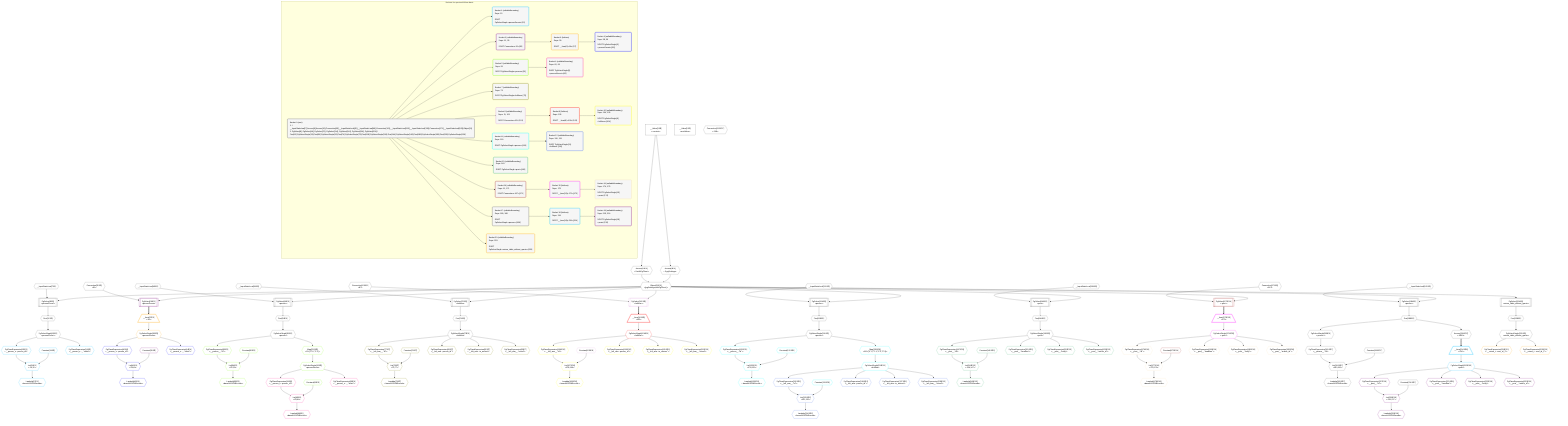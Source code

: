 %%{init: {'themeVariables': { 'fontSize': '12px'}}}%%
graph TD
    classDef path fill:#eee,stroke:#000,color:#000
    classDef plan fill:#fff,stroke-width:1px,color:#000
    classDef itemplan fill:#fff,stroke-width:2px,color:#000
    classDef unbatchedplan fill:#dff,stroke-width:1px,color:#000
    classDef sideeffectplan fill:#fcc,stroke-width:2px,color:#000
    classDef bucket fill:#f6f6f6,color:#000,stroke-width:2px,text-align:left


    %% define steps
    __Value3["__Value[3∈0]<br />ᐸcontextᐳ"]:::plan
    __Value5["__Value[5∈0]<br />ᐸrootValueᐳ"]:::plan
    __InputStaticLeaf7{{"__InputStaticLeaf[7∈0]"}}:::plan
    Access9{{"Access[9∈0]<br />ᐸ3.pgSettingsᐳ"}}:::plan
    Access10{{"Access[10∈0]<br />ᐸ3.withPgClientᐳ"}}:::plan
    Object11{{"Object[11∈0]<br />ᐸ{pgSettings,withPgClient}ᐳ"}}:::plan
    PgSelect8[["PgSelect[8∈0]<br />ᐸpersonSecretᐳ"]]:::plan
    First12{{"First[12∈0]"}}:::plan
    PgSelectSingle13{{"PgSelectSingle[13∈0]<br />ᐸpersonSecretᐳ"}}:::plan
    Constant14{{"Constant[14∈1]"}}:::plan
    PgClassExpression15{{"PgClassExpression[15∈1]<br />ᐸ__person_s...person_id”ᐳ"}}:::plan
    List16{{"List[16∈1]<br />ᐸ14,15ᐳ"}}:::plan
    Lambda17{{"Lambda[17∈1]<br />ᐸbase64JSONEncodeᐳ"}}:::plan
    PgClassExpression19{{"PgClassExpression[19∈1]<br />ᐸ__person_s..._.”sekrit”ᐳ"}}:::plan
    Connection35{{"Connection[35∈0]<br />ᐸ31ᐳ"}}:::plan
    PgSelect36[["PgSelect[36∈2]<br />ᐸpersonSecretᐳ"]]:::plan
    __Item37[/"__Item[37∈3]<br />ᐸ36ᐳ"\]:::itemplan
    PgSelectSingle38{{"PgSelectSingle[38∈3]<br />ᐸpersonSecretᐳ"}}:::plan
    Constant39{{"Constant[39∈2]"}}:::plan
    PgClassExpression40{{"PgClassExpression[40∈4]<br />ᐸ__person_s...person_id”ᐳ"}}:::plan
    List41{{"List[41∈4]<br />ᐸ39,40ᐳ"}}:::plan
    Lambda42{{"Lambda[42∈4]<br />ᐸbase64JSONEncodeᐳ"}}:::plan
    PgClassExpression44{{"PgClassExpression[44∈4]<br />ᐸ__person_s..._.”sekrit”ᐳ"}}:::plan
    __InputStaticLeaf45{{"__InputStaticLeaf[45∈0]"}}:::plan
    PgSelect46[["PgSelect[46∈0]<br />ᐸpersonᐳ"]]:::plan
    First50{{"First[50∈0]"}}:::plan
    PgSelectSingle51{{"PgSelectSingle[51∈0]<br />ᐸpersonᐳ"}}:::plan
    Constant52{{"Constant[52∈5]"}}:::plan
    PgClassExpression53{{"PgClassExpression[53∈5]<br />ᐸ__person__.”id”ᐳ"}}:::plan
    List54{{"List[54∈5]<br />ᐸ52,53ᐳ"}}:::plan
    Lambda55{{"Lambda[55∈5]<br />ᐸbase64JSONEncodeᐳ"}}:::plan
    Map232{{"Map[232∈5]<br />ᐸ51:{”0”:0,”1”:1}ᐳ"}}:::plan
    PgSelectSingle62{{"PgSelectSingle[62∈5]<br />ᐸpersonSecretᐳ"}}:::plan
    Constant63{{"Constant[63∈5]"}}:::plan
    PgClassExpression64{{"PgClassExpression[64∈6]<br />ᐸ__person_s...person_id”ᐳ"}}:::plan
    List65{{"List[65∈6]<br />ᐸ63,64ᐳ"}}:::plan
    Lambda66{{"Lambda[66∈6]<br />ᐸbase64JSONEncodeᐳ"}}:::plan
    PgClassExpression68{{"PgClassExpression[68∈6]<br />ᐸ__person_s..._.”sekrit”ᐳ"}}:::plan
    __InputStaticLeaf69{{"__InputStaticLeaf[69∈0]"}}:::plan
    PgSelect70[["PgSelect[70∈0]<br />ᐸleftArmᐳ"]]:::plan
    First74{{"First[74∈0]"}}:::plan
    PgSelectSingle75{{"PgSelectSingle[75∈0]<br />ᐸleftArmᐳ"}}:::plan
    Constant76{{"Constant[76∈7]"}}:::plan
    PgClassExpression77{{"PgClassExpression[77∈7]<br />ᐸ__left_arm__.”id”ᐳ"}}:::plan
    List78{{"List[78∈7]<br />ᐸ76,77ᐳ"}}:::plan
    Lambda79{{"Lambda[79∈7]<br />ᐸbase64JSONEncodeᐳ"}}:::plan
    PgClassExpression81{{"PgClassExpression[81∈7]<br />ᐸ__left_arm...person_id”ᐳ"}}:::plan
    PgClassExpression82{{"PgClassExpression[82∈7]<br />ᐸ__left_arm...in_metres”ᐳ"}}:::plan
    PgClassExpression83{{"PgClassExpression[83∈7]<br />ᐸ__left_arm__.”mood”ᐳ"}}:::plan
    Connection101{{"Connection[101∈0]<br />ᐸ97ᐳ"}}:::plan
    PgSelect102[["PgSelect[102∈8]<br />ᐸleftArmᐳ"]]:::plan
    __Item103[/"__Item[103∈9]<br />ᐸ102ᐳ"\]:::itemplan
    PgSelectSingle104{{"PgSelectSingle[104∈9]<br />ᐸleftArmᐳ"}}:::plan
    Constant105{{"Constant[105∈8]"}}:::plan
    PgClassExpression106{{"PgClassExpression[106∈10]<br />ᐸ__left_arm__.”id”ᐳ"}}:::plan
    List107{{"List[107∈10]<br />ᐸ105,106ᐳ"}}:::plan
    Lambda108{{"Lambda[108∈10]<br />ᐸbase64JSONEncodeᐳ"}}:::plan
    PgClassExpression110{{"PgClassExpression[110∈10]<br />ᐸ__left_arm...person_id”ᐳ"}}:::plan
    PgClassExpression111{{"PgClassExpression[111∈10]<br />ᐸ__left_arm...in_metres”ᐳ"}}:::plan
    PgClassExpression112{{"PgClassExpression[112∈10]<br />ᐸ__left_arm__.”mood”ᐳ"}}:::plan
    __InputStaticLeaf113{{"__InputStaticLeaf[113∈0]"}}:::plan
    PgSelect114[["PgSelect[114∈0]<br />ᐸpersonᐳ"]]:::plan
    First118{{"First[118∈0]"}}:::plan
    PgSelectSingle119{{"PgSelectSingle[119∈0]<br />ᐸpersonᐳ"}}:::plan
    Constant120{{"Constant[120∈11]"}}:::plan
    PgClassExpression121{{"PgClassExpression[121∈11]<br />ᐸ__person__.”id”ᐳ"}}:::plan
    List122{{"List[122∈11]<br />ᐸ120,121ᐳ"}}:::plan
    Lambda123{{"Lambda[123∈11]<br />ᐸbase64JSONEncodeᐳ"}}:::plan
    Map235{{"Map[235∈11]<br />ᐸ119:{”0”:0,”1”:1,”2”:2,”3”:3}ᐳ"}}:::plan
    PgSelectSingle130{{"PgSelectSingle[130∈11]<br />ᐸleftArmᐳ"}}:::plan
    Constant131{{"Constant[131∈11]"}}:::plan
    PgClassExpression132{{"PgClassExpression[132∈12]<br />ᐸ__left_arm__.”id”ᐳ"}}:::plan
    List133{{"List[133∈12]<br />ᐸ131,132ᐳ"}}:::plan
    Lambda134{{"Lambda[134∈12]<br />ᐸbase64JSONEncodeᐳ"}}:::plan
    PgClassExpression136{{"PgClassExpression[136∈12]<br />ᐸ__left_arm...person_id”ᐳ"}}:::plan
    PgClassExpression137{{"PgClassExpression[137∈12]<br />ᐸ__left_arm...in_metres”ᐳ"}}:::plan
    PgClassExpression138{{"PgClassExpression[138∈12]<br />ᐸ__left_arm__.”mood”ᐳ"}}:::plan
    __InputStaticLeaf139{{"__InputStaticLeaf[139∈0]"}}:::plan
    PgSelect140[["PgSelect[140∈0]<br />ᐸpostᐳ"]]:::plan
    First144{{"First[144∈0]"}}:::plan
    PgSelectSingle145{{"PgSelectSingle[145∈0]<br />ᐸpostᐳ"}}:::plan
    Constant146{{"Constant[146∈13]"}}:::plan
    PgClassExpression147{{"PgClassExpression[147∈13]<br />ᐸ__post__.”id”ᐳ"}}:::plan
    List148{{"List[148∈13]<br />ᐸ146,147ᐳ"}}:::plan
    Lambda149{{"Lambda[149∈13]<br />ᐸbase64JSONEncodeᐳ"}}:::plan
    PgClassExpression151{{"PgClassExpression[151∈13]<br />ᐸ__post__.”headline”ᐳ"}}:::plan
    PgClassExpression152{{"PgClassExpression[152∈13]<br />ᐸ__post__.”body”ᐳ"}}:::plan
    PgClassExpression153{{"PgClassExpression[153∈13]<br />ᐸ__post__.”author_id”ᐳ"}}:::plan
    Connection171{{"Connection[171∈0]<br />ᐸ167ᐳ"}}:::plan
    PgSelect172[["PgSelect[172∈14]<br />ᐸpostᐳ"]]:::plan
    __Item173[/"__Item[173∈15]<br />ᐸ172ᐳ"\]:::itemplan
    PgSelectSingle174{{"PgSelectSingle[174∈15]<br />ᐸpostᐳ"}}:::plan
    Constant175{{"Constant[175∈14]"}}:::plan
    PgClassExpression176{{"PgClassExpression[176∈16]<br />ᐸ__post__.”id”ᐳ"}}:::plan
    List177{{"List[177∈16]<br />ᐸ175,176ᐳ"}}:::plan
    Lambda178{{"Lambda[178∈16]<br />ᐸbase64JSONEncodeᐳ"}}:::plan
    PgClassExpression180{{"PgClassExpression[180∈16]<br />ᐸ__post__.”headline”ᐳ"}}:::plan
    PgClassExpression181{{"PgClassExpression[181∈16]<br />ᐸ__post__.”body”ᐳ"}}:::plan
    PgClassExpression182{{"PgClassExpression[182∈16]<br />ᐸ__post__.”author_id”ᐳ"}}:::plan
    __InputStaticLeaf183{{"__InputStaticLeaf[183∈0]"}}:::plan
    PgSelect184[["PgSelect[184∈0]<br />ᐸpersonᐳ"]]:::plan
    First188{{"First[188∈0]"}}:::plan
    PgSelectSingle189{{"PgSelectSingle[189∈0]<br />ᐸpersonᐳ"}}:::plan
    Constant190{{"Constant[190∈17]"}}:::plan
    PgClassExpression191{{"PgClassExpression[191∈17]<br />ᐸ__person__.”id”ᐳ"}}:::plan
    List192{{"List[192∈17]<br />ᐸ190,191ᐳ"}}:::plan
    Lambda193{{"Lambda[193∈17]<br />ᐸbase64JSONEncodeᐳ"}}:::plan
    Connection212{{"Connection[212∈17]<br />ᐸ208ᐳ"}}:::plan
    Access234{{"Access[234∈17]<br />ᐸ188.0ᐳ"}}:::plan
    __Item214[/"__Item[214∈18]<br />ᐸ234ᐳ"\]:::itemplan
    PgSelectSingle215{{"PgSelectSingle[215∈18]<br />ᐸpostᐳ"}}:::plan
    Constant216{{"Constant[216∈17]"}}:::plan
    PgClassExpression217{{"PgClassExpression[217∈19]<br />ᐸ__post__.”id”ᐳ"}}:::plan
    List218{{"List[218∈19]<br />ᐸ216,217ᐳ"}}:::plan
    Lambda219{{"Lambda[219∈19]<br />ᐸbase64JSONEncodeᐳ"}}:::plan
    PgClassExpression221{{"PgClassExpression[221∈19]<br />ᐸ__post__.”headline”ᐳ"}}:::plan
    PgClassExpression222{{"PgClassExpression[222∈19]<br />ᐸ__post__.”body”ᐳ"}}:::plan
    PgClassExpression223{{"PgClassExpression[223∈19]<br />ᐸ__post__.”author_id”ᐳ"}}:::plan
    PgSelect224[["PgSelect[224∈0]<br />ᐸreturn_table_without_grantsᐳ"]]:::plan
    First228{{"First[228∈0]"}}:::plan
    PgSelectSingle229{{"PgSelectSingle[229∈0]<br />ᐸreturn_table_without_grantsᐳ"}}:::plan
    PgClassExpression230{{"PgClassExpression[230∈20]<br />ᐸ__return_t...rson_id_1”ᐳ"}}:::plan
    PgClassExpression231{{"PgClassExpression[231∈20]<br />ᐸ__return_t...rson_id_2”ᐳ"}}:::plan

    %% plan dependencies
    __Value3 --> Access9
    __Value3 --> Access10
    Access9 & Access10 --> Object11
    Object11 & __InputStaticLeaf7 --> PgSelect8
    PgSelect8 --> First12
    First12 --> PgSelectSingle13
    PgSelectSingle13 --> PgClassExpression15
    Constant14 & PgClassExpression15 --> List16
    List16 --> Lambda17
    PgSelectSingle13 --> PgClassExpression19
    Object11 & Connection35 --> PgSelect36
    PgSelect36 ==> __Item37
    __Item37 --> PgSelectSingle38
    PgSelectSingle38 --> PgClassExpression40
    Constant39 & PgClassExpression40 --> List41
    List41 --> Lambda42
    PgSelectSingle38 --> PgClassExpression44
    Object11 & __InputStaticLeaf45 --> PgSelect46
    PgSelect46 --> First50
    First50 --> PgSelectSingle51
    PgSelectSingle51 --> PgClassExpression53
    Constant52 & PgClassExpression53 --> List54
    List54 --> Lambda55
    PgSelectSingle51 --> Map232
    Map232 --> PgSelectSingle62
    PgSelectSingle62 --> PgClassExpression64
    Constant63 & PgClassExpression64 --> List65
    List65 --> Lambda66
    PgSelectSingle62 --> PgClassExpression68
    Object11 & __InputStaticLeaf69 --> PgSelect70
    PgSelect70 --> First74
    First74 --> PgSelectSingle75
    PgSelectSingle75 --> PgClassExpression77
    Constant76 & PgClassExpression77 --> List78
    List78 --> Lambda79
    PgSelectSingle75 --> PgClassExpression81
    PgSelectSingle75 --> PgClassExpression82
    PgSelectSingle75 --> PgClassExpression83
    Object11 & Connection101 --> PgSelect102
    PgSelect102 ==> __Item103
    __Item103 --> PgSelectSingle104
    PgSelectSingle104 --> PgClassExpression106
    Constant105 & PgClassExpression106 --> List107
    List107 --> Lambda108
    PgSelectSingle104 --> PgClassExpression110
    PgSelectSingle104 --> PgClassExpression111
    PgSelectSingle104 --> PgClassExpression112
    Object11 & __InputStaticLeaf113 --> PgSelect114
    PgSelect114 --> First118
    First118 --> PgSelectSingle119
    PgSelectSingle119 --> PgClassExpression121
    Constant120 & PgClassExpression121 --> List122
    List122 --> Lambda123
    PgSelectSingle119 --> Map235
    Map235 --> PgSelectSingle130
    PgSelectSingle130 --> PgClassExpression132
    Constant131 & PgClassExpression132 --> List133
    List133 --> Lambda134
    PgSelectSingle130 --> PgClassExpression136
    PgSelectSingle130 --> PgClassExpression137
    PgSelectSingle130 --> PgClassExpression138
    Object11 & __InputStaticLeaf139 --> PgSelect140
    PgSelect140 --> First144
    First144 --> PgSelectSingle145
    PgSelectSingle145 --> PgClassExpression147
    Constant146 & PgClassExpression147 --> List148
    List148 --> Lambda149
    PgSelectSingle145 --> PgClassExpression151
    PgSelectSingle145 --> PgClassExpression152
    PgSelectSingle145 --> PgClassExpression153
    Object11 & Connection171 --> PgSelect172
    PgSelect172 ==> __Item173
    __Item173 --> PgSelectSingle174
    PgSelectSingle174 --> PgClassExpression176
    Constant175 & PgClassExpression176 --> List177
    List177 --> Lambda178
    PgSelectSingle174 --> PgClassExpression180
    PgSelectSingle174 --> PgClassExpression181
    PgSelectSingle174 --> PgClassExpression182
    Object11 & __InputStaticLeaf183 --> PgSelect184
    PgSelect184 --> First188
    First188 --> PgSelectSingle189
    PgSelectSingle189 --> PgClassExpression191
    Constant190 & PgClassExpression191 --> List192
    List192 --> Lambda193
    First188 --> Access234
    Access234 ==> __Item214
    __Item214 --> PgSelectSingle215
    PgSelectSingle215 --> PgClassExpression217
    Constant216 & PgClassExpression217 --> List218
    List218 --> Lambda219
    PgSelectSingle215 --> PgClassExpression221
    PgSelectSingle215 --> PgClassExpression222
    PgSelectSingle215 --> PgClassExpression223
    Object11 --> PgSelect224
    PgSelect224 --> First228
    First228 --> PgSelectSingle229
    PgSelectSingle229 --> PgClassExpression230
    PgSelectSingle229 --> PgClassExpression231

    subgraph "Buckets for queries/v4/rbac.basic"
    Bucket0("Bucket 0 (root)<br />1:  / __InputStaticLeaf[7],Access[9],Access[10],Connection[35],__InputStaticLeaf[45],__InputStaticLeaf[69],Connection[101],__InputStaticLeaf[113],__InputStaticLeaf[139],Connection[171],__InputStaticLeaf[183],Object[11]<br />2: PgSelect[8], PgSelect[46], PgSelect[70], PgSelect[114], PgSelect[140], PgSelect[184], PgSelect[224] / First[12],PgSelectSingle[13],First[50],PgSelectSingle[51],First[74],PgSelectSingle[75],First[118],PgSelectSingle[119],First[144],PgSelectSingle[145],First[188],PgSelectSingle[189],First[228],PgSelectSingle[229]"):::bucket
    classDef bucket0 stroke:#696969
    class Bucket0,__Value3,__Value5,__InputStaticLeaf7,PgSelect8,Access9,Access10,Object11,First12,PgSelectSingle13,Connection35,__InputStaticLeaf45,PgSelect46,First50,PgSelectSingle51,__InputStaticLeaf69,PgSelect70,First74,PgSelectSingle75,Connection101,__InputStaticLeaf113,PgSelect114,First118,PgSelectSingle119,__InputStaticLeaf139,PgSelect140,First144,PgSelectSingle145,Connection171,__InputStaticLeaf183,PgSelect184,First188,PgSelectSingle189,PgSelect224,First228,PgSelectSingle229 bucket0
    Bucket1("Bucket 1 (nullableBoundary)<br />Deps: 13<br /><br />ROOT PgSelectSingleᐸpersonSecretᐳ[13]"):::bucket
    classDef bucket1 stroke:#00bfff
    class Bucket1,Constant14,PgClassExpression15,List16,Lambda17,PgClassExpression19 bucket1
    Bucket2("Bucket 2 (nullableBoundary)<br />Deps: 11, 35<br /><br />ROOT Connectionᐸ31ᐳ[35]"):::bucket
    classDef bucket2 stroke:#7f007f
    class Bucket2,PgSelect36,Constant39 bucket2
    Bucket3("Bucket 3 (listItem)<br />Deps: 39<br /><br />ROOT __Item{3}ᐸ36ᐳ[37]"):::bucket
    classDef bucket3 stroke:#ffa500
    class Bucket3,__Item37,PgSelectSingle38 bucket3
    Bucket4("Bucket 4 (nullableBoundary)<br />Deps: 38, 39<br /><br />ROOT PgSelectSingle{3}ᐸpersonSecretᐳ[38]"):::bucket
    classDef bucket4 stroke:#0000ff
    class Bucket4,PgClassExpression40,List41,Lambda42,PgClassExpression44 bucket4
    Bucket5("Bucket 5 (nullableBoundary)<br />Deps: 51<br /><br />ROOT PgSelectSingleᐸpersonᐳ[51]"):::bucket
    classDef bucket5 stroke:#7fff00
    class Bucket5,Constant52,PgClassExpression53,List54,Lambda55,PgSelectSingle62,Constant63,Map232 bucket5
    Bucket6("Bucket 6 (nullableBoundary)<br />Deps: 62, 63<br /><br />ROOT PgSelectSingle{5}ᐸpersonSecretᐳ[62]"):::bucket
    classDef bucket6 stroke:#ff1493
    class Bucket6,PgClassExpression64,List65,Lambda66,PgClassExpression68 bucket6
    Bucket7("Bucket 7 (nullableBoundary)<br />Deps: 75<br /><br />ROOT PgSelectSingleᐸleftArmᐳ[75]"):::bucket
    classDef bucket7 stroke:#808000
    class Bucket7,Constant76,PgClassExpression77,List78,Lambda79,PgClassExpression81,PgClassExpression82,PgClassExpression83 bucket7
    Bucket8("Bucket 8 (nullableBoundary)<br />Deps: 11, 101<br /><br />ROOT Connectionᐸ97ᐳ[101]"):::bucket
    classDef bucket8 stroke:#dda0dd
    class Bucket8,PgSelect102,Constant105 bucket8
    Bucket9("Bucket 9 (listItem)<br />Deps: 105<br /><br />ROOT __Item{9}ᐸ102ᐳ[103]"):::bucket
    classDef bucket9 stroke:#ff0000
    class Bucket9,__Item103,PgSelectSingle104 bucket9
    Bucket10("Bucket 10 (nullableBoundary)<br />Deps: 104, 105<br /><br />ROOT PgSelectSingle{9}ᐸleftArmᐳ[104]"):::bucket
    classDef bucket10 stroke:#ffff00
    class Bucket10,PgClassExpression106,List107,Lambda108,PgClassExpression110,PgClassExpression111,PgClassExpression112 bucket10
    Bucket11("Bucket 11 (nullableBoundary)<br />Deps: 119<br /><br />ROOT PgSelectSingleᐸpersonᐳ[119]"):::bucket
    classDef bucket11 stroke:#00ffff
    class Bucket11,Constant120,PgClassExpression121,List122,Lambda123,PgSelectSingle130,Constant131,Map235 bucket11
    Bucket12("Bucket 12 (nullableBoundary)<br />Deps: 130, 131<br /><br />ROOT PgSelectSingle{11}ᐸleftArmᐳ[130]"):::bucket
    classDef bucket12 stroke:#4169e1
    class Bucket12,PgClassExpression132,List133,Lambda134,PgClassExpression136,PgClassExpression137,PgClassExpression138 bucket12
    Bucket13("Bucket 13 (nullableBoundary)<br />Deps: 145<br /><br />ROOT PgSelectSingleᐸpostᐳ[145]"):::bucket
    classDef bucket13 stroke:#3cb371
    class Bucket13,Constant146,PgClassExpression147,List148,Lambda149,PgClassExpression151,PgClassExpression152,PgClassExpression153 bucket13
    Bucket14("Bucket 14 (nullableBoundary)<br />Deps: 11, 171<br /><br />ROOT Connectionᐸ167ᐳ[171]"):::bucket
    classDef bucket14 stroke:#a52a2a
    class Bucket14,PgSelect172,Constant175 bucket14
    Bucket15("Bucket 15 (listItem)<br />Deps: 175<br /><br />ROOT __Item{15}ᐸ172ᐳ[173]"):::bucket
    classDef bucket15 stroke:#ff00ff
    class Bucket15,__Item173,PgSelectSingle174 bucket15
    Bucket16("Bucket 16 (nullableBoundary)<br />Deps: 174, 175<br /><br />ROOT PgSelectSingle{15}ᐸpostᐳ[174]"):::bucket
    classDef bucket16 stroke:#f5deb3
    class Bucket16,PgClassExpression176,List177,Lambda178,PgClassExpression180,PgClassExpression181,PgClassExpression182 bucket16
    Bucket17("Bucket 17 (nullableBoundary)<br />Deps: 189, 188<br /><br />ROOT PgSelectSingleᐸpersonᐳ[189]"):::bucket
    classDef bucket17 stroke:#696969
    class Bucket17,Constant190,PgClassExpression191,List192,Lambda193,Connection212,Constant216,Access234 bucket17
    Bucket18("Bucket 18 (listItem)<br />Deps: 216<br /><br />ROOT __Item{18}ᐸ234ᐳ[214]"):::bucket
    classDef bucket18 stroke:#00bfff
    class Bucket18,__Item214,PgSelectSingle215 bucket18
    Bucket19("Bucket 19 (nullableBoundary)<br />Deps: 215, 216<br /><br />ROOT PgSelectSingle{18}ᐸpostᐳ[215]"):::bucket
    classDef bucket19 stroke:#7f007f
    class Bucket19,PgClassExpression217,List218,Lambda219,PgClassExpression221,PgClassExpression222,PgClassExpression223 bucket19
    Bucket20("Bucket 20 (nullableBoundary)<br />Deps: 229<br /><br />ROOT PgSelectSingleᐸreturn_table_without_grantsᐳ[229]"):::bucket
    classDef bucket20 stroke:#ffa500
    class Bucket20,PgClassExpression230,PgClassExpression231 bucket20
    Bucket0 --> Bucket1 & Bucket2 & Bucket5 & Bucket7 & Bucket8 & Bucket11 & Bucket13 & Bucket14 & Bucket17 & Bucket20
    Bucket2 --> Bucket3
    Bucket3 --> Bucket4
    Bucket5 --> Bucket6
    Bucket8 --> Bucket9
    Bucket9 --> Bucket10
    Bucket11 --> Bucket12
    Bucket14 --> Bucket15
    Bucket15 --> Bucket16
    Bucket17 --> Bucket18
    Bucket18 --> Bucket19
    end